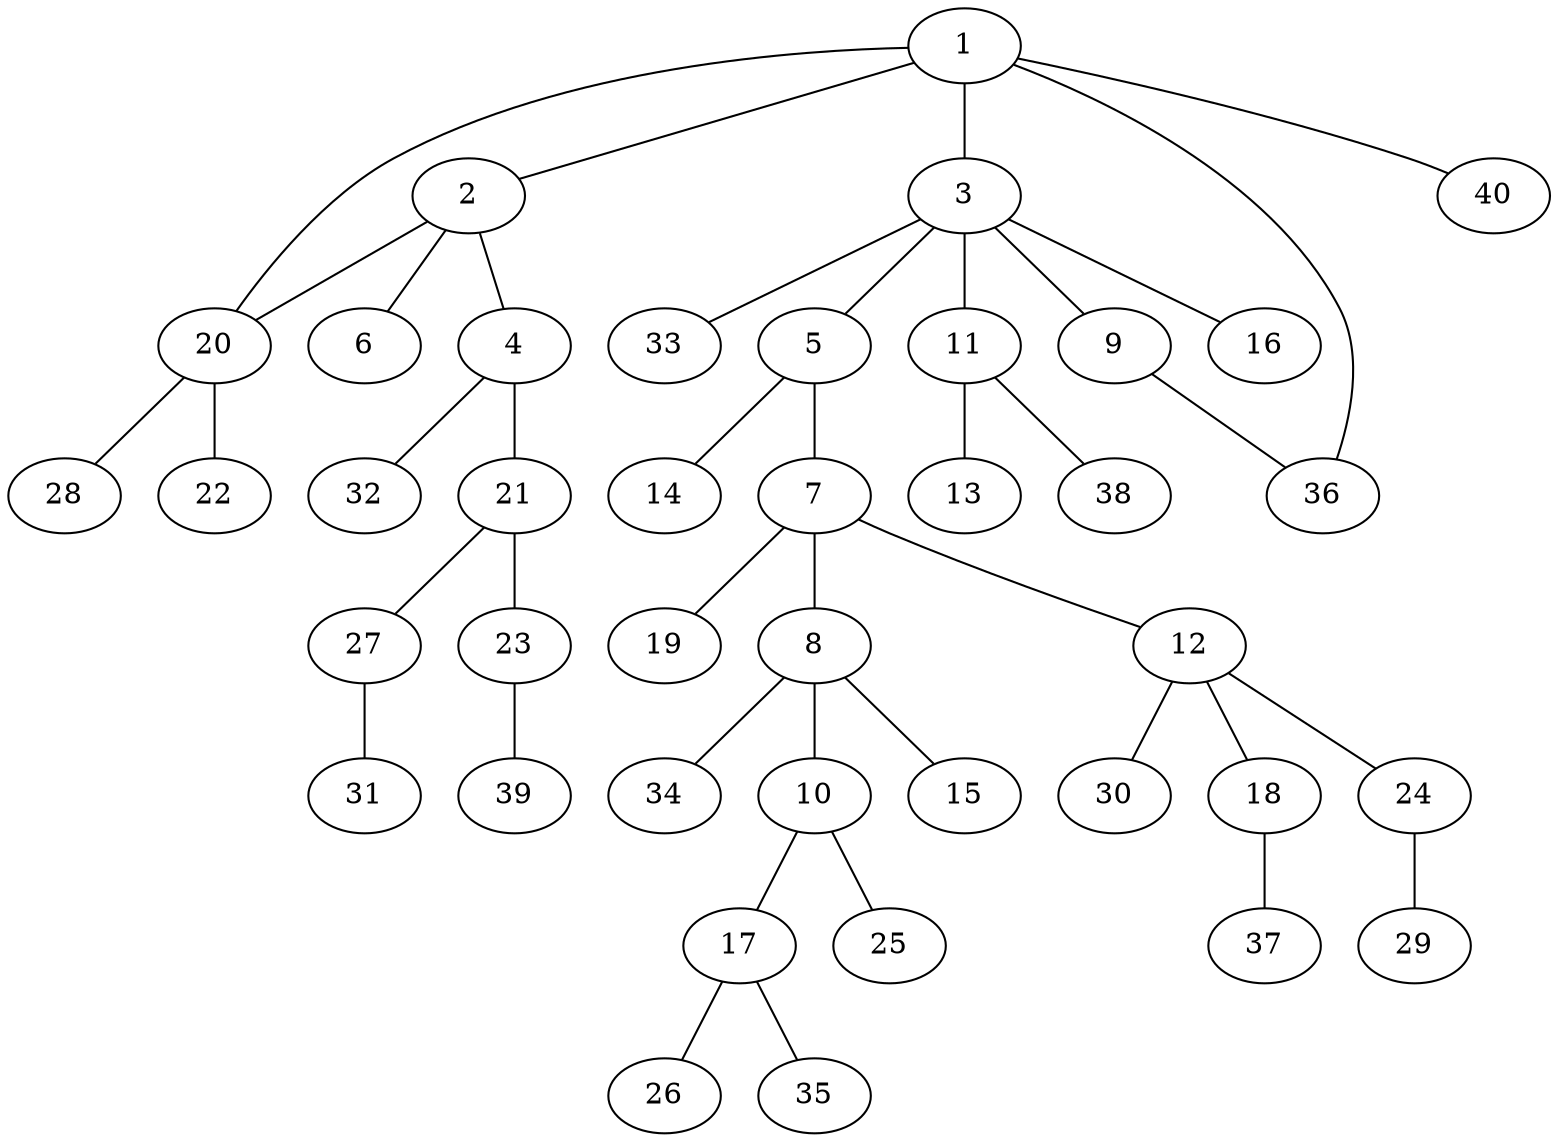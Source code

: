 graph graphname {1--2
1--3
1--20
1--36
1--40
2--4
2--6
2--20
3--5
3--9
3--11
3--16
3--33
4--21
4--32
5--7
5--14
7--8
7--12
7--19
8--10
8--15
8--34
9--36
10--17
10--25
11--13
11--38
12--18
12--24
12--30
17--26
17--35
18--37
20--22
20--28
21--23
21--27
23--39
24--29
27--31
}